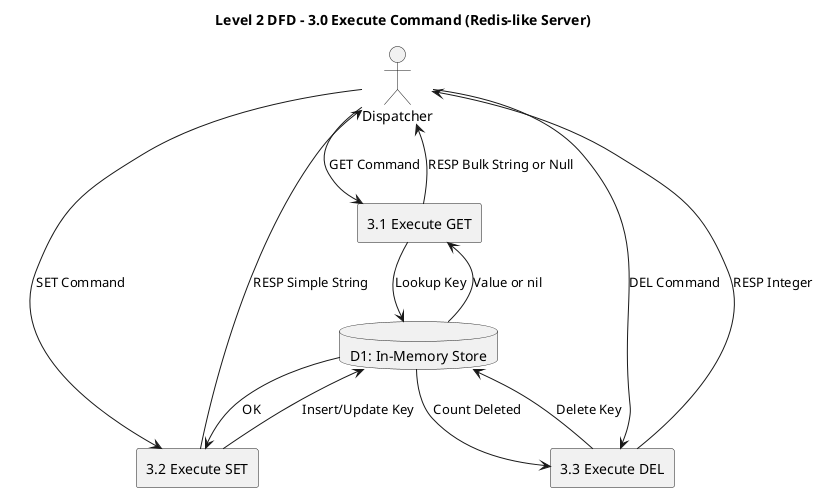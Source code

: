 @startuml
title Level 2 DFD - 3.0 Execute Command (Redis-like Server)

actor "Dispatcher" as Dispatcher

' Sub-processes
rectangle "3.1 Execute GET" as GET
rectangle "3.2 Execute SET" as SET
rectangle "3.3 Execute DEL" as DEL

' Data Store
database "D1: In-Memory Store" as Store

' Flow from Dispatcher
Dispatcher --> GET : GET Command
Dispatcher --> SET : SET Command
Dispatcher --> DEL : DEL Command

' GET
GET --> Store : Lookup Key
Store --> GET : Value or nil
GET --> Dispatcher : RESP Bulk String or Null

' SET
SET --> Store : Insert/Update Key
Store --> SET : OK
SET --> Dispatcher : RESP Simple String

' DEL
DEL --> Store : Delete Key
Store --> DEL : Count Deleted
DEL --> Dispatcher : RESP Integer

@enduml
